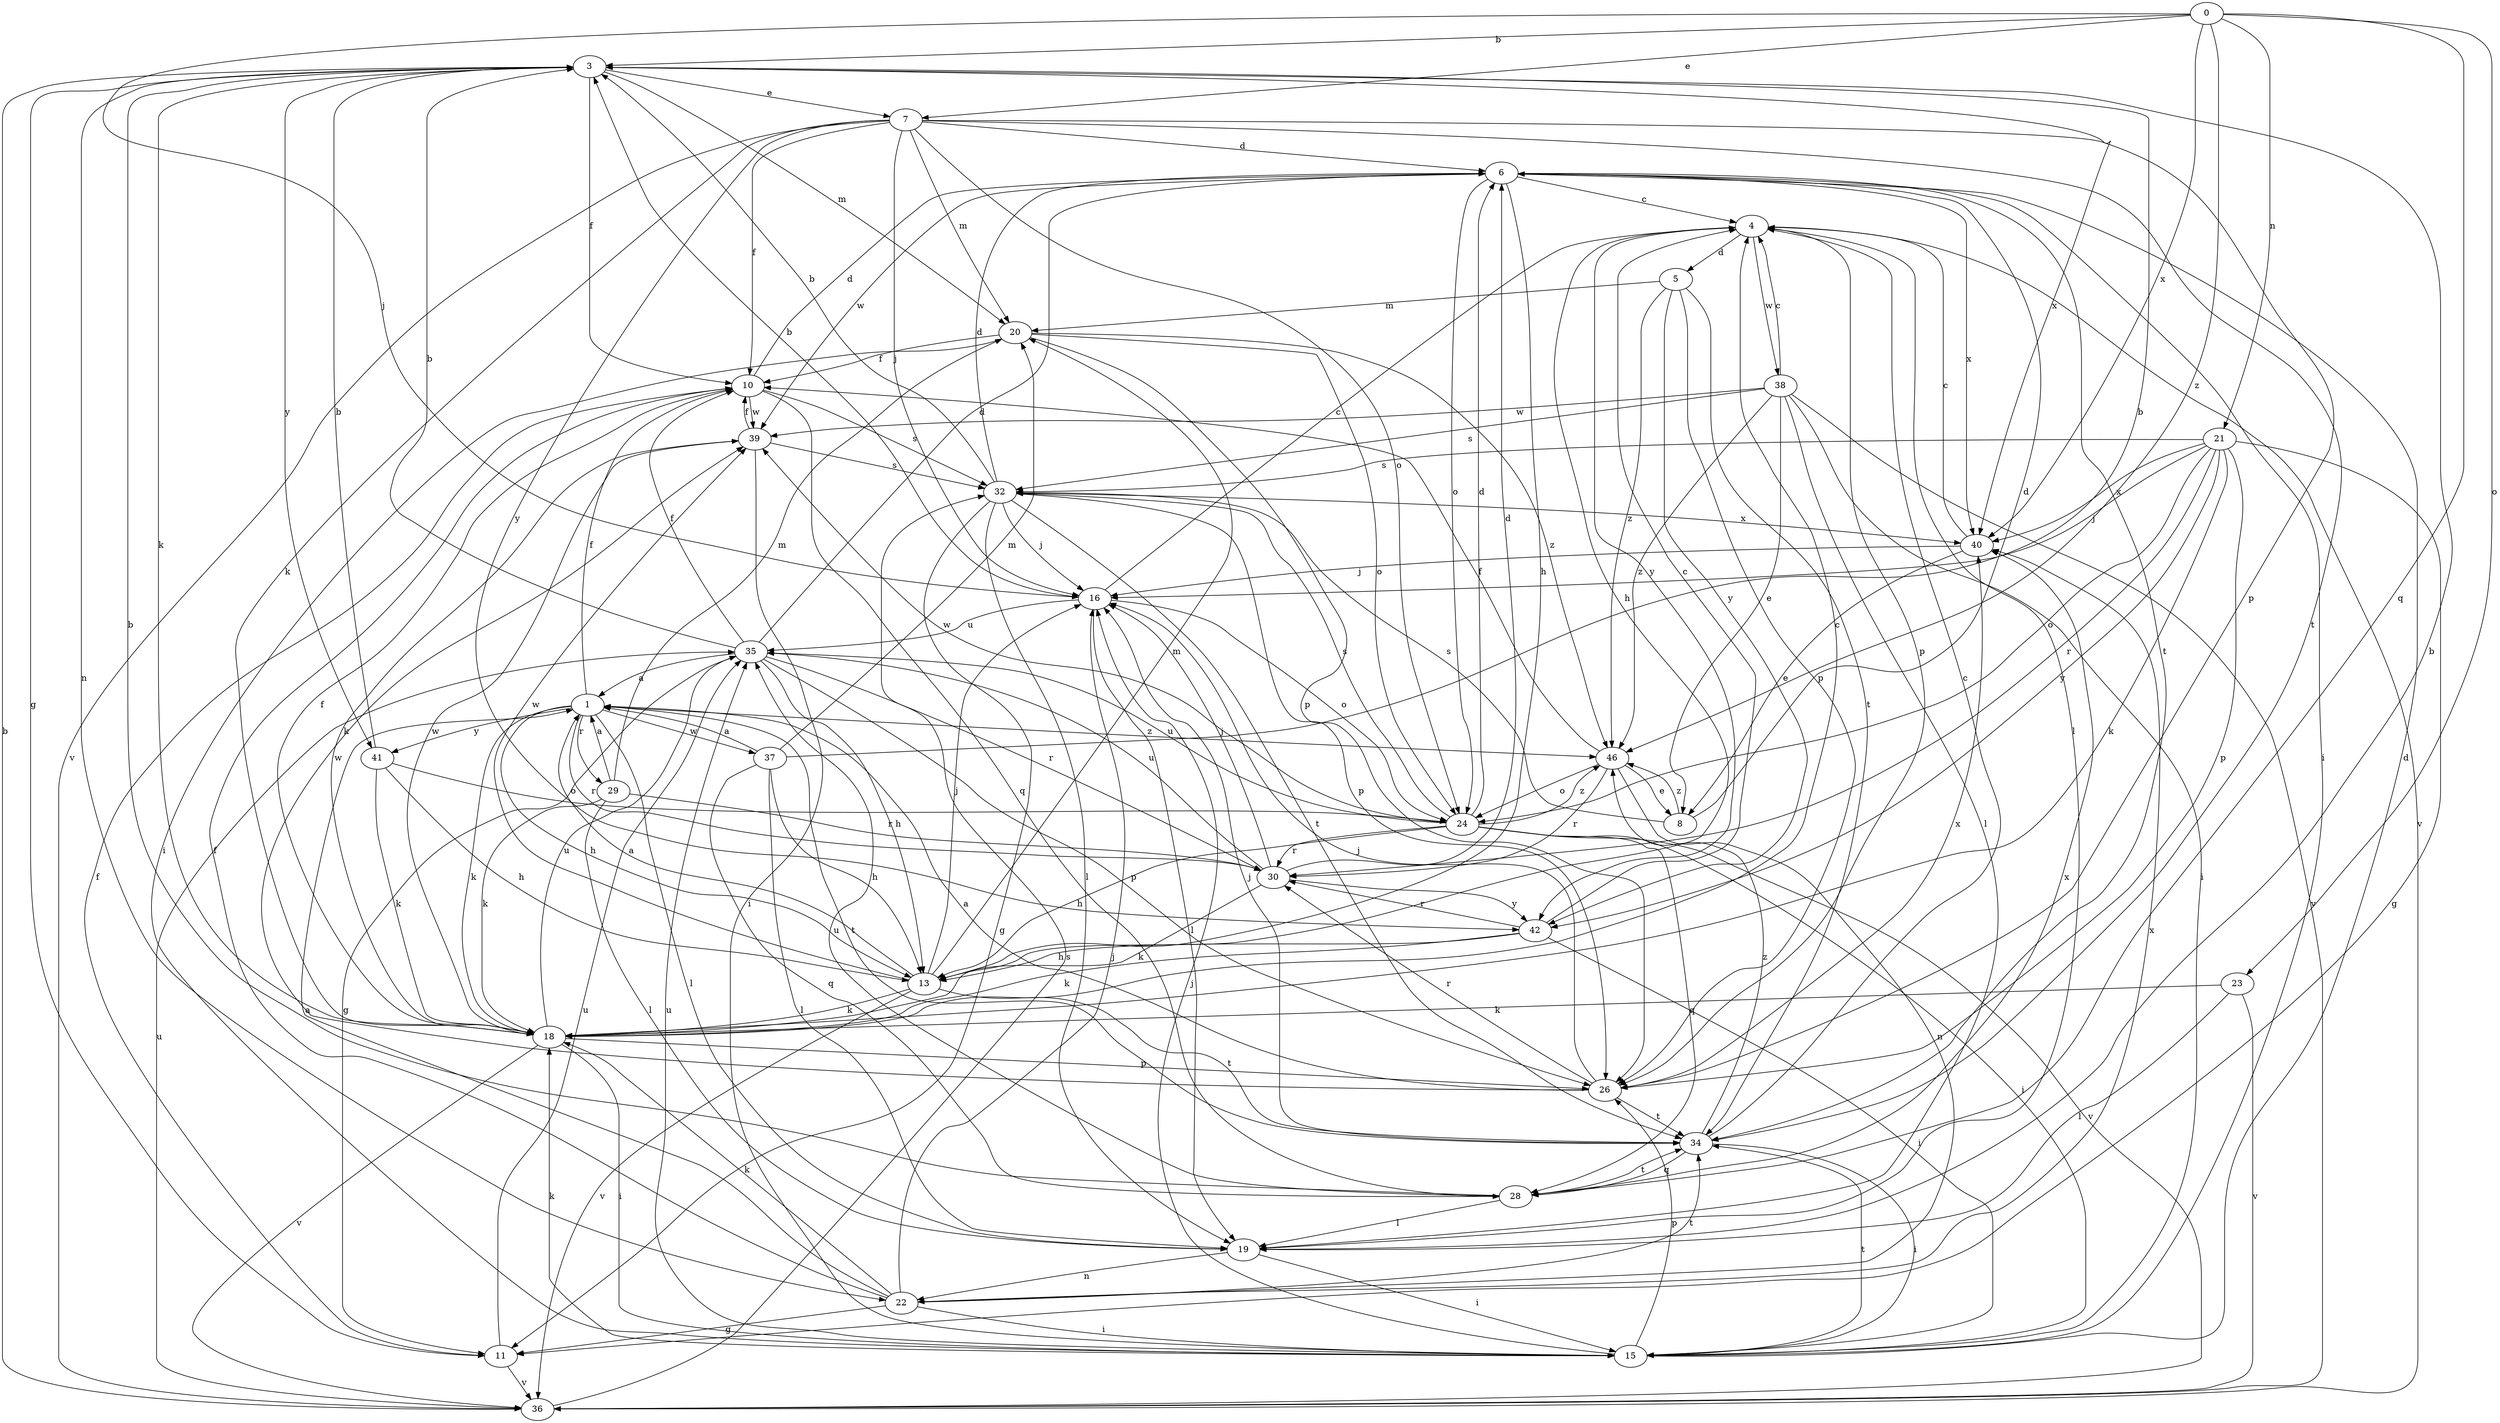 strict digraph  {
0;
1;
3;
4;
5;
6;
7;
8;
10;
11;
13;
15;
16;
18;
19;
20;
21;
22;
23;
24;
26;
28;
29;
30;
32;
34;
35;
36;
37;
38;
39;
40;
41;
42;
46;
0 -> 3  [label=b];
0 -> 7  [label=e];
0 -> 16  [label=j];
0 -> 21  [label=n];
0 -> 23  [label=o];
0 -> 28  [label=q];
0 -> 40  [label=x];
0 -> 46  [label=z];
1 -> 10  [label=f];
1 -> 13  [label=h];
1 -> 18  [label=k];
1 -> 19  [label=l];
1 -> 29  [label=r];
1 -> 30  [label=r];
1 -> 34  [label=t];
1 -> 37  [label=w];
1 -> 41  [label=y];
1 -> 46  [label=z];
3 -> 7  [label=e];
3 -> 10  [label=f];
3 -> 11  [label=g];
3 -> 18  [label=k];
3 -> 20  [label=m];
3 -> 22  [label=n];
3 -> 40  [label=x];
3 -> 41  [label=y];
4 -> 5  [label=d];
4 -> 13  [label=h];
4 -> 19  [label=l];
4 -> 26  [label=p];
4 -> 36  [label=v];
4 -> 38  [label=w];
4 -> 42  [label=y];
5 -> 20  [label=m];
5 -> 26  [label=p];
5 -> 34  [label=t];
5 -> 42  [label=y];
5 -> 46  [label=z];
6 -> 4  [label=c];
6 -> 13  [label=h];
6 -> 15  [label=i];
6 -> 24  [label=o];
6 -> 34  [label=t];
6 -> 39  [label=w];
6 -> 40  [label=x];
7 -> 6  [label=d];
7 -> 10  [label=f];
7 -> 16  [label=j];
7 -> 18  [label=k];
7 -> 20  [label=m];
7 -> 24  [label=o];
7 -> 26  [label=p];
7 -> 34  [label=t];
7 -> 36  [label=v];
7 -> 42  [label=y];
8 -> 6  [label=d];
8 -> 32  [label=s];
8 -> 46  [label=z];
10 -> 6  [label=d];
10 -> 28  [label=q];
10 -> 32  [label=s];
10 -> 39  [label=w];
11 -> 10  [label=f];
11 -> 35  [label=u];
11 -> 36  [label=v];
13 -> 1  [label=a];
13 -> 16  [label=j];
13 -> 18  [label=k];
13 -> 20  [label=m];
13 -> 34  [label=t];
13 -> 36  [label=v];
13 -> 39  [label=w];
15 -> 6  [label=d];
15 -> 16  [label=j];
15 -> 18  [label=k];
15 -> 26  [label=p];
15 -> 34  [label=t];
15 -> 35  [label=u];
16 -> 3  [label=b];
16 -> 4  [label=c];
16 -> 19  [label=l];
16 -> 24  [label=o];
16 -> 35  [label=u];
18 -> 4  [label=c];
18 -> 10  [label=f];
18 -> 15  [label=i];
18 -> 26  [label=p];
18 -> 35  [label=u];
18 -> 36  [label=v];
18 -> 39  [label=w];
19 -> 3  [label=b];
19 -> 15  [label=i];
19 -> 22  [label=n];
20 -> 10  [label=f];
20 -> 15  [label=i];
20 -> 24  [label=o];
20 -> 26  [label=p];
20 -> 46  [label=z];
21 -> 11  [label=g];
21 -> 16  [label=j];
21 -> 18  [label=k];
21 -> 24  [label=o];
21 -> 26  [label=p];
21 -> 30  [label=r];
21 -> 32  [label=s];
21 -> 40  [label=x];
21 -> 42  [label=y];
22 -> 1  [label=a];
22 -> 10  [label=f];
22 -> 11  [label=g];
22 -> 15  [label=i];
22 -> 16  [label=j];
22 -> 18  [label=k];
22 -> 34  [label=t];
22 -> 40  [label=x];
23 -> 18  [label=k];
23 -> 19  [label=l];
23 -> 36  [label=v];
24 -> 6  [label=d];
24 -> 13  [label=h];
24 -> 15  [label=i];
24 -> 28  [label=q];
24 -> 30  [label=r];
24 -> 32  [label=s];
24 -> 35  [label=u];
24 -> 36  [label=v];
24 -> 39  [label=w];
24 -> 46  [label=z];
26 -> 1  [label=a];
26 -> 16  [label=j];
26 -> 30  [label=r];
26 -> 34  [label=t];
26 -> 39  [label=w];
26 -> 40  [label=x];
28 -> 3  [label=b];
28 -> 19  [label=l];
28 -> 34  [label=t];
28 -> 35  [label=u];
28 -> 40  [label=x];
29 -> 1  [label=a];
29 -> 18  [label=k];
29 -> 19  [label=l];
29 -> 20  [label=m];
29 -> 30  [label=r];
30 -> 6  [label=d];
30 -> 16  [label=j];
30 -> 18  [label=k];
30 -> 35  [label=u];
30 -> 42  [label=y];
32 -> 3  [label=b];
32 -> 6  [label=d];
32 -> 11  [label=g];
32 -> 16  [label=j];
32 -> 19  [label=l];
32 -> 26  [label=p];
32 -> 34  [label=t];
32 -> 40  [label=x];
34 -> 4  [label=c];
34 -> 15  [label=i];
34 -> 16  [label=j];
34 -> 28  [label=q];
34 -> 46  [label=z];
35 -> 1  [label=a];
35 -> 3  [label=b];
35 -> 6  [label=d];
35 -> 10  [label=f];
35 -> 11  [label=g];
35 -> 13  [label=h];
35 -> 26  [label=p];
35 -> 30  [label=r];
36 -> 3  [label=b];
36 -> 32  [label=s];
36 -> 35  [label=u];
37 -> 1  [label=a];
37 -> 3  [label=b];
37 -> 13  [label=h];
37 -> 19  [label=l];
37 -> 20  [label=m];
37 -> 28  [label=q];
38 -> 4  [label=c];
38 -> 8  [label=e];
38 -> 15  [label=i];
38 -> 19  [label=l];
38 -> 32  [label=s];
38 -> 36  [label=v];
38 -> 39  [label=w];
38 -> 46  [label=z];
39 -> 10  [label=f];
39 -> 15  [label=i];
39 -> 18  [label=k];
39 -> 32  [label=s];
40 -> 4  [label=c];
40 -> 8  [label=e];
40 -> 16  [label=j];
41 -> 3  [label=b];
41 -> 13  [label=h];
41 -> 18  [label=k];
41 -> 24  [label=o];
42 -> 4  [label=c];
42 -> 13  [label=h];
42 -> 15  [label=i];
42 -> 18  [label=k];
42 -> 30  [label=r];
46 -> 8  [label=e];
46 -> 10  [label=f];
46 -> 22  [label=n];
46 -> 24  [label=o];
46 -> 30  [label=r];
}
